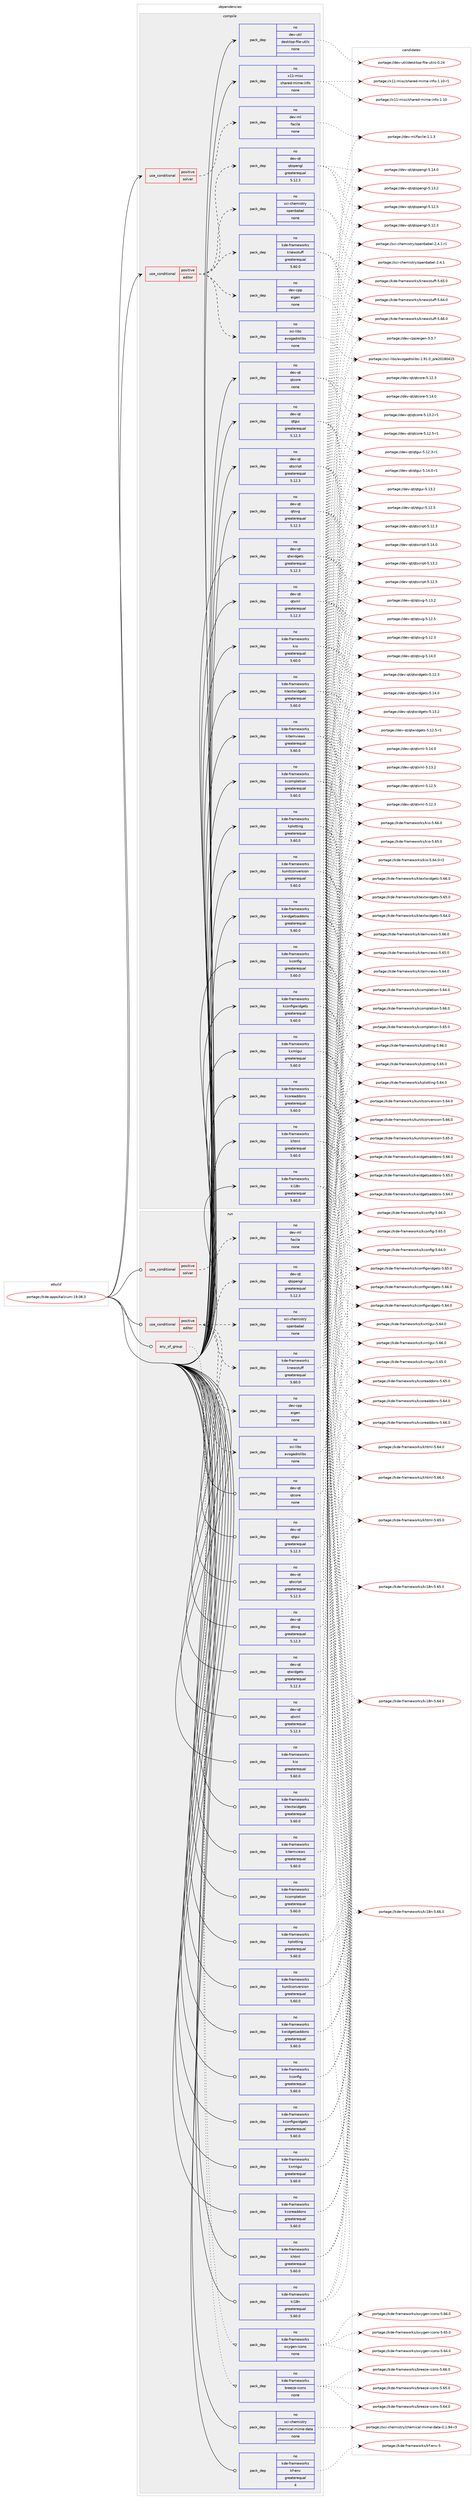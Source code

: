 digraph prolog {

# *************
# Graph options
# *************

newrank=true;
concentrate=true;
compound=true;
graph [rankdir=LR,fontname=Helvetica,fontsize=10,ranksep=1.5];#, ranksep=2.5, nodesep=0.2];
edge  [arrowhead=vee];
node  [fontname=Helvetica,fontsize=10];

# **********
# The ebuild
# **********

subgraph cluster_leftcol {
color=gray;
rank=same;
label=<<i>ebuild</i>>;
id [label="portage://kde-apps/kalzium-19.08.3", color=red, width=4, href="../kde-apps/kalzium-19.08.3.svg"];
}

# ****************
# The dependencies
# ****************

subgraph cluster_midcol {
color=gray;
label=<<i>dependencies</i>>;
subgraph cluster_compile {
fillcolor="#eeeeee";
style=filled;
label=<<i>compile</i>>;
subgraph cond56825 {
dependency266633 [label=<<TABLE BORDER="0" CELLBORDER="1" CELLSPACING="0" CELLPADDING="4"><TR><TD ROWSPAN="3" CELLPADDING="10">use_conditional</TD></TR><TR><TD>positive</TD></TR><TR><TD>editor</TD></TR></TABLE>>, shape=none, color=red];
subgraph pack205630 {
dependency266634 [label=<<TABLE BORDER="0" CELLBORDER="1" CELLSPACING="0" CELLPADDING="4" WIDTH="220"><TR><TD ROWSPAN="6" CELLPADDING="30">pack_dep</TD></TR><TR><TD WIDTH="110">no</TD></TR><TR><TD>kde-frameworks</TD></TR><TR><TD>knewstuff</TD></TR><TR><TD>greaterequal</TD></TR><TR><TD>5.60.0</TD></TR></TABLE>>, shape=none, color=blue];
}
dependency266633:e -> dependency266634:w [weight=20,style="dashed",arrowhead="vee"];
subgraph pack205631 {
dependency266635 [label=<<TABLE BORDER="0" CELLBORDER="1" CELLSPACING="0" CELLPADDING="4" WIDTH="220"><TR><TD ROWSPAN="6" CELLPADDING="30">pack_dep</TD></TR><TR><TD WIDTH="110">no</TD></TR><TR><TD>dev-qt</TD></TR><TR><TD>qtopengl</TD></TR><TR><TD>greaterequal</TD></TR><TR><TD>5.12.3</TD></TR></TABLE>>, shape=none, color=blue];
}
dependency266633:e -> dependency266635:w [weight=20,style="dashed",arrowhead="vee"];
subgraph pack205632 {
dependency266636 [label=<<TABLE BORDER="0" CELLBORDER="1" CELLSPACING="0" CELLPADDING="4" WIDTH="220"><TR><TD ROWSPAN="6" CELLPADDING="30">pack_dep</TD></TR><TR><TD WIDTH="110">no</TD></TR><TR><TD>dev-cpp</TD></TR><TR><TD>eigen</TD></TR><TR><TD>none</TD></TR><TR><TD></TD></TR></TABLE>>, shape=none, color=blue];
}
dependency266633:e -> dependency266636:w [weight=20,style="dashed",arrowhead="vee"];
subgraph pack205633 {
dependency266637 [label=<<TABLE BORDER="0" CELLBORDER="1" CELLSPACING="0" CELLPADDING="4" WIDTH="220"><TR><TD ROWSPAN="6" CELLPADDING="30">pack_dep</TD></TR><TR><TD WIDTH="110">no</TD></TR><TR><TD>sci-chemistry</TD></TR><TR><TD>openbabel</TD></TR><TR><TD>none</TD></TR><TR><TD></TD></TR></TABLE>>, shape=none, color=blue];
}
dependency266633:e -> dependency266637:w [weight=20,style="dashed",arrowhead="vee"];
subgraph pack205634 {
dependency266638 [label=<<TABLE BORDER="0" CELLBORDER="1" CELLSPACING="0" CELLPADDING="4" WIDTH="220"><TR><TD ROWSPAN="6" CELLPADDING="30">pack_dep</TD></TR><TR><TD WIDTH="110">no</TD></TR><TR><TD>sci-libs</TD></TR><TR><TD>avogadrolibs</TD></TR><TR><TD>none</TD></TR><TR><TD></TD></TR></TABLE>>, shape=none, color=blue];
}
dependency266633:e -> dependency266638:w [weight=20,style="dashed",arrowhead="vee"];
}
id:e -> dependency266633:w [weight=20,style="solid",arrowhead="vee"];
subgraph cond56826 {
dependency266639 [label=<<TABLE BORDER="0" CELLBORDER="1" CELLSPACING="0" CELLPADDING="4"><TR><TD ROWSPAN="3" CELLPADDING="10">use_conditional</TD></TR><TR><TD>positive</TD></TR><TR><TD>solver</TD></TR></TABLE>>, shape=none, color=red];
subgraph pack205635 {
dependency266640 [label=<<TABLE BORDER="0" CELLBORDER="1" CELLSPACING="0" CELLPADDING="4" WIDTH="220"><TR><TD ROWSPAN="6" CELLPADDING="30">pack_dep</TD></TR><TR><TD WIDTH="110">no</TD></TR><TR><TD>dev-ml</TD></TR><TR><TD>facile</TD></TR><TR><TD>none</TD></TR><TR><TD></TD></TR></TABLE>>, shape=none, color=blue];
}
dependency266639:e -> dependency266640:w [weight=20,style="dashed",arrowhead="vee"];
}
id:e -> dependency266639:w [weight=20,style="solid",arrowhead="vee"];
subgraph pack205636 {
dependency266641 [label=<<TABLE BORDER="0" CELLBORDER="1" CELLSPACING="0" CELLPADDING="4" WIDTH="220"><TR><TD ROWSPAN="6" CELLPADDING="30">pack_dep</TD></TR><TR><TD WIDTH="110">no</TD></TR><TR><TD>dev-qt</TD></TR><TR><TD>qtcore</TD></TR><TR><TD>none</TD></TR><TR><TD></TD></TR></TABLE>>, shape=none, color=blue];
}
id:e -> dependency266641:w [weight=20,style="solid",arrowhead="vee"];
subgraph pack205637 {
dependency266642 [label=<<TABLE BORDER="0" CELLBORDER="1" CELLSPACING="0" CELLPADDING="4" WIDTH="220"><TR><TD ROWSPAN="6" CELLPADDING="30">pack_dep</TD></TR><TR><TD WIDTH="110">no</TD></TR><TR><TD>dev-qt</TD></TR><TR><TD>qtgui</TD></TR><TR><TD>greaterequal</TD></TR><TR><TD>5.12.3</TD></TR></TABLE>>, shape=none, color=blue];
}
id:e -> dependency266642:w [weight=20,style="solid",arrowhead="vee"];
subgraph pack205638 {
dependency266643 [label=<<TABLE BORDER="0" CELLBORDER="1" CELLSPACING="0" CELLPADDING="4" WIDTH="220"><TR><TD ROWSPAN="6" CELLPADDING="30">pack_dep</TD></TR><TR><TD WIDTH="110">no</TD></TR><TR><TD>dev-qt</TD></TR><TR><TD>qtscript</TD></TR><TR><TD>greaterequal</TD></TR><TR><TD>5.12.3</TD></TR></TABLE>>, shape=none, color=blue];
}
id:e -> dependency266643:w [weight=20,style="solid",arrowhead="vee"];
subgraph pack205639 {
dependency266644 [label=<<TABLE BORDER="0" CELLBORDER="1" CELLSPACING="0" CELLPADDING="4" WIDTH="220"><TR><TD ROWSPAN="6" CELLPADDING="30">pack_dep</TD></TR><TR><TD WIDTH="110">no</TD></TR><TR><TD>dev-qt</TD></TR><TR><TD>qtsvg</TD></TR><TR><TD>greaterequal</TD></TR><TR><TD>5.12.3</TD></TR></TABLE>>, shape=none, color=blue];
}
id:e -> dependency266644:w [weight=20,style="solid",arrowhead="vee"];
subgraph pack205640 {
dependency266645 [label=<<TABLE BORDER="0" CELLBORDER="1" CELLSPACING="0" CELLPADDING="4" WIDTH="220"><TR><TD ROWSPAN="6" CELLPADDING="30">pack_dep</TD></TR><TR><TD WIDTH="110">no</TD></TR><TR><TD>dev-qt</TD></TR><TR><TD>qtwidgets</TD></TR><TR><TD>greaterequal</TD></TR><TR><TD>5.12.3</TD></TR></TABLE>>, shape=none, color=blue];
}
id:e -> dependency266645:w [weight=20,style="solid",arrowhead="vee"];
subgraph pack205641 {
dependency266646 [label=<<TABLE BORDER="0" CELLBORDER="1" CELLSPACING="0" CELLPADDING="4" WIDTH="220"><TR><TD ROWSPAN="6" CELLPADDING="30">pack_dep</TD></TR><TR><TD WIDTH="110">no</TD></TR><TR><TD>dev-qt</TD></TR><TR><TD>qtxml</TD></TR><TR><TD>greaterequal</TD></TR><TR><TD>5.12.3</TD></TR></TABLE>>, shape=none, color=blue];
}
id:e -> dependency266646:w [weight=20,style="solid",arrowhead="vee"];
subgraph pack205642 {
dependency266647 [label=<<TABLE BORDER="0" CELLBORDER="1" CELLSPACING="0" CELLPADDING="4" WIDTH="220"><TR><TD ROWSPAN="6" CELLPADDING="30">pack_dep</TD></TR><TR><TD WIDTH="110">no</TD></TR><TR><TD>dev-util</TD></TR><TR><TD>desktop-file-utils</TD></TR><TR><TD>none</TD></TR><TR><TD></TD></TR></TABLE>>, shape=none, color=blue];
}
id:e -> dependency266647:w [weight=20,style="solid",arrowhead="vee"];
subgraph pack205643 {
dependency266648 [label=<<TABLE BORDER="0" CELLBORDER="1" CELLSPACING="0" CELLPADDING="4" WIDTH="220"><TR><TD ROWSPAN="6" CELLPADDING="30">pack_dep</TD></TR><TR><TD WIDTH="110">no</TD></TR><TR><TD>kde-frameworks</TD></TR><TR><TD>kcompletion</TD></TR><TR><TD>greaterequal</TD></TR><TR><TD>5.60.0</TD></TR></TABLE>>, shape=none, color=blue];
}
id:e -> dependency266648:w [weight=20,style="solid",arrowhead="vee"];
subgraph pack205644 {
dependency266649 [label=<<TABLE BORDER="0" CELLBORDER="1" CELLSPACING="0" CELLPADDING="4" WIDTH="220"><TR><TD ROWSPAN="6" CELLPADDING="30">pack_dep</TD></TR><TR><TD WIDTH="110">no</TD></TR><TR><TD>kde-frameworks</TD></TR><TR><TD>kconfig</TD></TR><TR><TD>greaterequal</TD></TR><TR><TD>5.60.0</TD></TR></TABLE>>, shape=none, color=blue];
}
id:e -> dependency266649:w [weight=20,style="solid",arrowhead="vee"];
subgraph pack205645 {
dependency266650 [label=<<TABLE BORDER="0" CELLBORDER="1" CELLSPACING="0" CELLPADDING="4" WIDTH="220"><TR><TD ROWSPAN="6" CELLPADDING="30">pack_dep</TD></TR><TR><TD WIDTH="110">no</TD></TR><TR><TD>kde-frameworks</TD></TR><TR><TD>kconfigwidgets</TD></TR><TR><TD>greaterequal</TD></TR><TR><TD>5.60.0</TD></TR></TABLE>>, shape=none, color=blue];
}
id:e -> dependency266650:w [weight=20,style="solid",arrowhead="vee"];
subgraph pack205646 {
dependency266651 [label=<<TABLE BORDER="0" CELLBORDER="1" CELLSPACING="0" CELLPADDING="4" WIDTH="220"><TR><TD ROWSPAN="6" CELLPADDING="30">pack_dep</TD></TR><TR><TD WIDTH="110">no</TD></TR><TR><TD>kde-frameworks</TD></TR><TR><TD>kcoreaddons</TD></TR><TR><TD>greaterequal</TD></TR><TR><TD>5.60.0</TD></TR></TABLE>>, shape=none, color=blue];
}
id:e -> dependency266651:w [weight=20,style="solid",arrowhead="vee"];
subgraph pack205647 {
dependency266652 [label=<<TABLE BORDER="0" CELLBORDER="1" CELLSPACING="0" CELLPADDING="4" WIDTH="220"><TR><TD ROWSPAN="6" CELLPADDING="30">pack_dep</TD></TR><TR><TD WIDTH="110">no</TD></TR><TR><TD>kde-frameworks</TD></TR><TR><TD>khtml</TD></TR><TR><TD>greaterequal</TD></TR><TR><TD>5.60.0</TD></TR></TABLE>>, shape=none, color=blue];
}
id:e -> dependency266652:w [weight=20,style="solid",arrowhead="vee"];
subgraph pack205648 {
dependency266653 [label=<<TABLE BORDER="0" CELLBORDER="1" CELLSPACING="0" CELLPADDING="4" WIDTH="220"><TR><TD ROWSPAN="6" CELLPADDING="30">pack_dep</TD></TR><TR><TD WIDTH="110">no</TD></TR><TR><TD>kde-frameworks</TD></TR><TR><TD>ki18n</TD></TR><TR><TD>greaterequal</TD></TR><TR><TD>5.60.0</TD></TR></TABLE>>, shape=none, color=blue];
}
id:e -> dependency266653:w [weight=20,style="solid",arrowhead="vee"];
subgraph pack205649 {
dependency266654 [label=<<TABLE BORDER="0" CELLBORDER="1" CELLSPACING="0" CELLPADDING="4" WIDTH="220"><TR><TD ROWSPAN="6" CELLPADDING="30">pack_dep</TD></TR><TR><TD WIDTH="110">no</TD></TR><TR><TD>kde-frameworks</TD></TR><TR><TD>kio</TD></TR><TR><TD>greaterequal</TD></TR><TR><TD>5.60.0</TD></TR></TABLE>>, shape=none, color=blue];
}
id:e -> dependency266654:w [weight=20,style="solid",arrowhead="vee"];
subgraph pack205650 {
dependency266655 [label=<<TABLE BORDER="0" CELLBORDER="1" CELLSPACING="0" CELLPADDING="4" WIDTH="220"><TR><TD ROWSPAN="6" CELLPADDING="30">pack_dep</TD></TR><TR><TD WIDTH="110">no</TD></TR><TR><TD>kde-frameworks</TD></TR><TR><TD>kitemviews</TD></TR><TR><TD>greaterequal</TD></TR><TR><TD>5.60.0</TD></TR></TABLE>>, shape=none, color=blue];
}
id:e -> dependency266655:w [weight=20,style="solid",arrowhead="vee"];
subgraph pack205651 {
dependency266656 [label=<<TABLE BORDER="0" CELLBORDER="1" CELLSPACING="0" CELLPADDING="4" WIDTH="220"><TR><TD ROWSPAN="6" CELLPADDING="30">pack_dep</TD></TR><TR><TD WIDTH="110">no</TD></TR><TR><TD>kde-frameworks</TD></TR><TR><TD>kplotting</TD></TR><TR><TD>greaterequal</TD></TR><TR><TD>5.60.0</TD></TR></TABLE>>, shape=none, color=blue];
}
id:e -> dependency266656:w [weight=20,style="solid",arrowhead="vee"];
subgraph pack205652 {
dependency266657 [label=<<TABLE BORDER="0" CELLBORDER="1" CELLSPACING="0" CELLPADDING="4" WIDTH="220"><TR><TD ROWSPAN="6" CELLPADDING="30">pack_dep</TD></TR><TR><TD WIDTH="110">no</TD></TR><TR><TD>kde-frameworks</TD></TR><TR><TD>ktextwidgets</TD></TR><TR><TD>greaterequal</TD></TR><TR><TD>5.60.0</TD></TR></TABLE>>, shape=none, color=blue];
}
id:e -> dependency266657:w [weight=20,style="solid",arrowhead="vee"];
subgraph pack205653 {
dependency266658 [label=<<TABLE BORDER="0" CELLBORDER="1" CELLSPACING="0" CELLPADDING="4" WIDTH="220"><TR><TD ROWSPAN="6" CELLPADDING="30">pack_dep</TD></TR><TR><TD WIDTH="110">no</TD></TR><TR><TD>kde-frameworks</TD></TR><TR><TD>kunitconversion</TD></TR><TR><TD>greaterequal</TD></TR><TR><TD>5.60.0</TD></TR></TABLE>>, shape=none, color=blue];
}
id:e -> dependency266658:w [weight=20,style="solid",arrowhead="vee"];
subgraph pack205654 {
dependency266659 [label=<<TABLE BORDER="0" CELLBORDER="1" CELLSPACING="0" CELLPADDING="4" WIDTH="220"><TR><TD ROWSPAN="6" CELLPADDING="30">pack_dep</TD></TR><TR><TD WIDTH="110">no</TD></TR><TR><TD>kde-frameworks</TD></TR><TR><TD>kwidgetsaddons</TD></TR><TR><TD>greaterequal</TD></TR><TR><TD>5.60.0</TD></TR></TABLE>>, shape=none, color=blue];
}
id:e -> dependency266659:w [weight=20,style="solid",arrowhead="vee"];
subgraph pack205655 {
dependency266660 [label=<<TABLE BORDER="0" CELLBORDER="1" CELLSPACING="0" CELLPADDING="4" WIDTH="220"><TR><TD ROWSPAN="6" CELLPADDING="30">pack_dep</TD></TR><TR><TD WIDTH="110">no</TD></TR><TR><TD>kde-frameworks</TD></TR><TR><TD>kxmlgui</TD></TR><TR><TD>greaterequal</TD></TR><TR><TD>5.60.0</TD></TR></TABLE>>, shape=none, color=blue];
}
id:e -> dependency266660:w [weight=20,style="solid",arrowhead="vee"];
subgraph pack205656 {
dependency266661 [label=<<TABLE BORDER="0" CELLBORDER="1" CELLSPACING="0" CELLPADDING="4" WIDTH="220"><TR><TD ROWSPAN="6" CELLPADDING="30">pack_dep</TD></TR><TR><TD WIDTH="110">no</TD></TR><TR><TD>x11-misc</TD></TR><TR><TD>shared-mime-info</TD></TR><TR><TD>none</TD></TR><TR><TD></TD></TR></TABLE>>, shape=none, color=blue];
}
id:e -> dependency266661:w [weight=20,style="solid",arrowhead="vee"];
}
subgraph cluster_compileandrun {
fillcolor="#eeeeee";
style=filled;
label=<<i>compile and run</i>>;
}
subgraph cluster_run {
fillcolor="#eeeeee";
style=filled;
label=<<i>run</i>>;
subgraph any3993 {
dependency266662 [label=<<TABLE BORDER="0" CELLBORDER="1" CELLSPACING="0" CELLPADDING="4"><TR><TD CELLPADDING="10">any_of_group</TD></TR></TABLE>>, shape=none, color=red];subgraph pack205657 {
dependency266663 [label=<<TABLE BORDER="0" CELLBORDER="1" CELLSPACING="0" CELLPADDING="4" WIDTH="220"><TR><TD ROWSPAN="6" CELLPADDING="30">pack_dep</TD></TR><TR><TD WIDTH="110">no</TD></TR><TR><TD>kde-frameworks</TD></TR><TR><TD>breeze-icons</TD></TR><TR><TD>none</TD></TR><TR><TD></TD></TR></TABLE>>, shape=none, color=blue];
}
dependency266662:e -> dependency266663:w [weight=20,style="dotted",arrowhead="oinv"];
subgraph pack205658 {
dependency266664 [label=<<TABLE BORDER="0" CELLBORDER="1" CELLSPACING="0" CELLPADDING="4" WIDTH="220"><TR><TD ROWSPAN="6" CELLPADDING="30">pack_dep</TD></TR><TR><TD WIDTH="110">no</TD></TR><TR><TD>kde-frameworks</TD></TR><TR><TD>oxygen-icons</TD></TR><TR><TD>none</TD></TR><TR><TD></TD></TR></TABLE>>, shape=none, color=blue];
}
dependency266662:e -> dependency266664:w [weight=20,style="dotted",arrowhead="oinv"];
}
id:e -> dependency266662:w [weight=20,style="solid",arrowhead="odot"];
subgraph cond56827 {
dependency266665 [label=<<TABLE BORDER="0" CELLBORDER="1" CELLSPACING="0" CELLPADDING="4"><TR><TD ROWSPAN="3" CELLPADDING="10">use_conditional</TD></TR><TR><TD>positive</TD></TR><TR><TD>editor</TD></TR></TABLE>>, shape=none, color=red];
subgraph pack205659 {
dependency266666 [label=<<TABLE BORDER="0" CELLBORDER="1" CELLSPACING="0" CELLPADDING="4" WIDTH="220"><TR><TD ROWSPAN="6" CELLPADDING="30">pack_dep</TD></TR><TR><TD WIDTH="110">no</TD></TR><TR><TD>kde-frameworks</TD></TR><TR><TD>knewstuff</TD></TR><TR><TD>greaterequal</TD></TR><TR><TD>5.60.0</TD></TR></TABLE>>, shape=none, color=blue];
}
dependency266665:e -> dependency266666:w [weight=20,style="dashed",arrowhead="vee"];
subgraph pack205660 {
dependency266667 [label=<<TABLE BORDER="0" CELLBORDER="1" CELLSPACING="0" CELLPADDING="4" WIDTH="220"><TR><TD ROWSPAN="6" CELLPADDING="30">pack_dep</TD></TR><TR><TD WIDTH="110">no</TD></TR><TR><TD>dev-qt</TD></TR><TR><TD>qtopengl</TD></TR><TR><TD>greaterequal</TD></TR><TR><TD>5.12.3</TD></TR></TABLE>>, shape=none, color=blue];
}
dependency266665:e -> dependency266667:w [weight=20,style="dashed",arrowhead="vee"];
subgraph pack205661 {
dependency266668 [label=<<TABLE BORDER="0" CELLBORDER="1" CELLSPACING="0" CELLPADDING="4" WIDTH="220"><TR><TD ROWSPAN="6" CELLPADDING="30">pack_dep</TD></TR><TR><TD WIDTH="110">no</TD></TR><TR><TD>dev-cpp</TD></TR><TR><TD>eigen</TD></TR><TR><TD>none</TD></TR><TR><TD></TD></TR></TABLE>>, shape=none, color=blue];
}
dependency266665:e -> dependency266668:w [weight=20,style="dashed",arrowhead="vee"];
subgraph pack205662 {
dependency266669 [label=<<TABLE BORDER="0" CELLBORDER="1" CELLSPACING="0" CELLPADDING="4" WIDTH="220"><TR><TD ROWSPAN="6" CELLPADDING="30">pack_dep</TD></TR><TR><TD WIDTH="110">no</TD></TR><TR><TD>sci-chemistry</TD></TR><TR><TD>openbabel</TD></TR><TR><TD>none</TD></TR><TR><TD></TD></TR></TABLE>>, shape=none, color=blue];
}
dependency266665:e -> dependency266669:w [weight=20,style="dashed",arrowhead="vee"];
subgraph pack205663 {
dependency266670 [label=<<TABLE BORDER="0" CELLBORDER="1" CELLSPACING="0" CELLPADDING="4" WIDTH="220"><TR><TD ROWSPAN="6" CELLPADDING="30">pack_dep</TD></TR><TR><TD WIDTH="110">no</TD></TR><TR><TD>sci-libs</TD></TR><TR><TD>avogadrolibs</TD></TR><TR><TD>none</TD></TR><TR><TD></TD></TR></TABLE>>, shape=none, color=blue];
}
dependency266665:e -> dependency266670:w [weight=20,style="dashed",arrowhead="vee"];
}
id:e -> dependency266665:w [weight=20,style="solid",arrowhead="odot"];
subgraph cond56828 {
dependency266671 [label=<<TABLE BORDER="0" CELLBORDER="1" CELLSPACING="0" CELLPADDING="4"><TR><TD ROWSPAN="3" CELLPADDING="10">use_conditional</TD></TR><TR><TD>positive</TD></TR><TR><TD>solver</TD></TR></TABLE>>, shape=none, color=red];
subgraph pack205664 {
dependency266672 [label=<<TABLE BORDER="0" CELLBORDER="1" CELLSPACING="0" CELLPADDING="4" WIDTH="220"><TR><TD ROWSPAN="6" CELLPADDING="30">pack_dep</TD></TR><TR><TD WIDTH="110">no</TD></TR><TR><TD>dev-ml</TD></TR><TR><TD>facile</TD></TR><TR><TD>none</TD></TR><TR><TD></TD></TR></TABLE>>, shape=none, color=blue];
}
dependency266671:e -> dependency266672:w [weight=20,style="dashed",arrowhead="vee"];
}
id:e -> dependency266671:w [weight=20,style="solid",arrowhead="odot"];
subgraph pack205665 {
dependency266673 [label=<<TABLE BORDER="0" CELLBORDER="1" CELLSPACING="0" CELLPADDING="4" WIDTH="220"><TR><TD ROWSPAN="6" CELLPADDING="30">pack_dep</TD></TR><TR><TD WIDTH="110">no</TD></TR><TR><TD>dev-qt</TD></TR><TR><TD>qtcore</TD></TR><TR><TD>none</TD></TR><TR><TD></TD></TR></TABLE>>, shape=none, color=blue];
}
id:e -> dependency266673:w [weight=20,style="solid",arrowhead="odot"];
subgraph pack205666 {
dependency266674 [label=<<TABLE BORDER="0" CELLBORDER="1" CELLSPACING="0" CELLPADDING="4" WIDTH="220"><TR><TD ROWSPAN="6" CELLPADDING="30">pack_dep</TD></TR><TR><TD WIDTH="110">no</TD></TR><TR><TD>dev-qt</TD></TR><TR><TD>qtgui</TD></TR><TR><TD>greaterequal</TD></TR><TR><TD>5.12.3</TD></TR></TABLE>>, shape=none, color=blue];
}
id:e -> dependency266674:w [weight=20,style="solid",arrowhead="odot"];
subgraph pack205667 {
dependency266675 [label=<<TABLE BORDER="0" CELLBORDER="1" CELLSPACING="0" CELLPADDING="4" WIDTH="220"><TR><TD ROWSPAN="6" CELLPADDING="30">pack_dep</TD></TR><TR><TD WIDTH="110">no</TD></TR><TR><TD>dev-qt</TD></TR><TR><TD>qtscript</TD></TR><TR><TD>greaterequal</TD></TR><TR><TD>5.12.3</TD></TR></TABLE>>, shape=none, color=blue];
}
id:e -> dependency266675:w [weight=20,style="solid",arrowhead="odot"];
subgraph pack205668 {
dependency266676 [label=<<TABLE BORDER="0" CELLBORDER="1" CELLSPACING="0" CELLPADDING="4" WIDTH="220"><TR><TD ROWSPAN="6" CELLPADDING="30">pack_dep</TD></TR><TR><TD WIDTH="110">no</TD></TR><TR><TD>dev-qt</TD></TR><TR><TD>qtsvg</TD></TR><TR><TD>greaterequal</TD></TR><TR><TD>5.12.3</TD></TR></TABLE>>, shape=none, color=blue];
}
id:e -> dependency266676:w [weight=20,style="solid",arrowhead="odot"];
subgraph pack205669 {
dependency266677 [label=<<TABLE BORDER="0" CELLBORDER="1" CELLSPACING="0" CELLPADDING="4" WIDTH="220"><TR><TD ROWSPAN="6" CELLPADDING="30">pack_dep</TD></TR><TR><TD WIDTH="110">no</TD></TR><TR><TD>dev-qt</TD></TR><TR><TD>qtwidgets</TD></TR><TR><TD>greaterequal</TD></TR><TR><TD>5.12.3</TD></TR></TABLE>>, shape=none, color=blue];
}
id:e -> dependency266677:w [weight=20,style="solid",arrowhead="odot"];
subgraph pack205670 {
dependency266678 [label=<<TABLE BORDER="0" CELLBORDER="1" CELLSPACING="0" CELLPADDING="4" WIDTH="220"><TR><TD ROWSPAN="6" CELLPADDING="30">pack_dep</TD></TR><TR><TD WIDTH="110">no</TD></TR><TR><TD>dev-qt</TD></TR><TR><TD>qtxml</TD></TR><TR><TD>greaterequal</TD></TR><TR><TD>5.12.3</TD></TR></TABLE>>, shape=none, color=blue];
}
id:e -> dependency266678:w [weight=20,style="solid",arrowhead="odot"];
subgraph pack205671 {
dependency266679 [label=<<TABLE BORDER="0" CELLBORDER="1" CELLSPACING="0" CELLPADDING="4" WIDTH="220"><TR><TD ROWSPAN="6" CELLPADDING="30">pack_dep</TD></TR><TR><TD WIDTH="110">no</TD></TR><TR><TD>kde-frameworks</TD></TR><TR><TD>kcompletion</TD></TR><TR><TD>greaterequal</TD></TR><TR><TD>5.60.0</TD></TR></TABLE>>, shape=none, color=blue];
}
id:e -> dependency266679:w [weight=20,style="solid",arrowhead="odot"];
subgraph pack205672 {
dependency266680 [label=<<TABLE BORDER="0" CELLBORDER="1" CELLSPACING="0" CELLPADDING="4" WIDTH="220"><TR><TD ROWSPAN="6" CELLPADDING="30">pack_dep</TD></TR><TR><TD WIDTH="110">no</TD></TR><TR><TD>kde-frameworks</TD></TR><TR><TD>kconfig</TD></TR><TR><TD>greaterequal</TD></TR><TR><TD>5.60.0</TD></TR></TABLE>>, shape=none, color=blue];
}
id:e -> dependency266680:w [weight=20,style="solid",arrowhead="odot"];
subgraph pack205673 {
dependency266681 [label=<<TABLE BORDER="0" CELLBORDER="1" CELLSPACING="0" CELLPADDING="4" WIDTH="220"><TR><TD ROWSPAN="6" CELLPADDING="30">pack_dep</TD></TR><TR><TD WIDTH="110">no</TD></TR><TR><TD>kde-frameworks</TD></TR><TR><TD>kconfigwidgets</TD></TR><TR><TD>greaterequal</TD></TR><TR><TD>5.60.0</TD></TR></TABLE>>, shape=none, color=blue];
}
id:e -> dependency266681:w [weight=20,style="solid",arrowhead="odot"];
subgraph pack205674 {
dependency266682 [label=<<TABLE BORDER="0" CELLBORDER="1" CELLSPACING="0" CELLPADDING="4" WIDTH="220"><TR><TD ROWSPAN="6" CELLPADDING="30">pack_dep</TD></TR><TR><TD WIDTH="110">no</TD></TR><TR><TD>kde-frameworks</TD></TR><TR><TD>kcoreaddons</TD></TR><TR><TD>greaterequal</TD></TR><TR><TD>5.60.0</TD></TR></TABLE>>, shape=none, color=blue];
}
id:e -> dependency266682:w [weight=20,style="solid",arrowhead="odot"];
subgraph pack205675 {
dependency266683 [label=<<TABLE BORDER="0" CELLBORDER="1" CELLSPACING="0" CELLPADDING="4" WIDTH="220"><TR><TD ROWSPAN="6" CELLPADDING="30">pack_dep</TD></TR><TR><TD WIDTH="110">no</TD></TR><TR><TD>kde-frameworks</TD></TR><TR><TD>kf-env</TD></TR><TR><TD>greaterequal</TD></TR><TR><TD>4</TD></TR></TABLE>>, shape=none, color=blue];
}
id:e -> dependency266683:w [weight=20,style="solid",arrowhead="odot"];
subgraph pack205676 {
dependency266684 [label=<<TABLE BORDER="0" CELLBORDER="1" CELLSPACING="0" CELLPADDING="4" WIDTH="220"><TR><TD ROWSPAN="6" CELLPADDING="30">pack_dep</TD></TR><TR><TD WIDTH="110">no</TD></TR><TR><TD>kde-frameworks</TD></TR><TR><TD>khtml</TD></TR><TR><TD>greaterequal</TD></TR><TR><TD>5.60.0</TD></TR></TABLE>>, shape=none, color=blue];
}
id:e -> dependency266684:w [weight=20,style="solid",arrowhead="odot"];
subgraph pack205677 {
dependency266685 [label=<<TABLE BORDER="0" CELLBORDER="1" CELLSPACING="0" CELLPADDING="4" WIDTH="220"><TR><TD ROWSPAN="6" CELLPADDING="30">pack_dep</TD></TR><TR><TD WIDTH="110">no</TD></TR><TR><TD>kde-frameworks</TD></TR><TR><TD>ki18n</TD></TR><TR><TD>greaterequal</TD></TR><TR><TD>5.60.0</TD></TR></TABLE>>, shape=none, color=blue];
}
id:e -> dependency266685:w [weight=20,style="solid",arrowhead="odot"];
subgraph pack205678 {
dependency266686 [label=<<TABLE BORDER="0" CELLBORDER="1" CELLSPACING="0" CELLPADDING="4" WIDTH="220"><TR><TD ROWSPAN="6" CELLPADDING="30">pack_dep</TD></TR><TR><TD WIDTH="110">no</TD></TR><TR><TD>kde-frameworks</TD></TR><TR><TD>kio</TD></TR><TR><TD>greaterequal</TD></TR><TR><TD>5.60.0</TD></TR></TABLE>>, shape=none, color=blue];
}
id:e -> dependency266686:w [weight=20,style="solid",arrowhead="odot"];
subgraph pack205679 {
dependency266687 [label=<<TABLE BORDER="0" CELLBORDER="1" CELLSPACING="0" CELLPADDING="4" WIDTH="220"><TR><TD ROWSPAN="6" CELLPADDING="30">pack_dep</TD></TR><TR><TD WIDTH="110">no</TD></TR><TR><TD>kde-frameworks</TD></TR><TR><TD>kitemviews</TD></TR><TR><TD>greaterequal</TD></TR><TR><TD>5.60.0</TD></TR></TABLE>>, shape=none, color=blue];
}
id:e -> dependency266687:w [weight=20,style="solid",arrowhead="odot"];
subgraph pack205680 {
dependency266688 [label=<<TABLE BORDER="0" CELLBORDER="1" CELLSPACING="0" CELLPADDING="4" WIDTH="220"><TR><TD ROWSPAN="6" CELLPADDING="30">pack_dep</TD></TR><TR><TD WIDTH="110">no</TD></TR><TR><TD>kde-frameworks</TD></TR><TR><TD>kplotting</TD></TR><TR><TD>greaterequal</TD></TR><TR><TD>5.60.0</TD></TR></TABLE>>, shape=none, color=blue];
}
id:e -> dependency266688:w [weight=20,style="solid",arrowhead="odot"];
subgraph pack205681 {
dependency266689 [label=<<TABLE BORDER="0" CELLBORDER="1" CELLSPACING="0" CELLPADDING="4" WIDTH="220"><TR><TD ROWSPAN="6" CELLPADDING="30">pack_dep</TD></TR><TR><TD WIDTH="110">no</TD></TR><TR><TD>kde-frameworks</TD></TR><TR><TD>ktextwidgets</TD></TR><TR><TD>greaterequal</TD></TR><TR><TD>5.60.0</TD></TR></TABLE>>, shape=none, color=blue];
}
id:e -> dependency266689:w [weight=20,style="solid",arrowhead="odot"];
subgraph pack205682 {
dependency266690 [label=<<TABLE BORDER="0" CELLBORDER="1" CELLSPACING="0" CELLPADDING="4" WIDTH="220"><TR><TD ROWSPAN="6" CELLPADDING="30">pack_dep</TD></TR><TR><TD WIDTH="110">no</TD></TR><TR><TD>kde-frameworks</TD></TR><TR><TD>kunitconversion</TD></TR><TR><TD>greaterequal</TD></TR><TR><TD>5.60.0</TD></TR></TABLE>>, shape=none, color=blue];
}
id:e -> dependency266690:w [weight=20,style="solid",arrowhead="odot"];
subgraph pack205683 {
dependency266691 [label=<<TABLE BORDER="0" CELLBORDER="1" CELLSPACING="0" CELLPADDING="4" WIDTH="220"><TR><TD ROWSPAN="6" CELLPADDING="30">pack_dep</TD></TR><TR><TD WIDTH="110">no</TD></TR><TR><TD>kde-frameworks</TD></TR><TR><TD>kwidgetsaddons</TD></TR><TR><TD>greaterequal</TD></TR><TR><TD>5.60.0</TD></TR></TABLE>>, shape=none, color=blue];
}
id:e -> dependency266691:w [weight=20,style="solid",arrowhead="odot"];
subgraph pack205684 {
dependency266692 [label=<<TABLE BORDER="0" CELLBORDER="1" CELLSPACING="0" CELLPADDING="4" WIDTH="220"><TR><TD ROWSPAN="6" CELLPADDING="30">pack_dep</TD></TR><TR><TD WIDTH="110">no</TD></TR><TR><TD>kde-frameworks</TD></TR><TR><TD>kxmlgui</TD></TR><TR><TD>greaterequal</TD></TR><TR><TD>5.60.0</TD></TR></TABLE>>, shape=none, color=blue];
}
id:e -> dependency266692:w [weight=20,style="solid",arrowhead="odot"];
subgraph pack205685 {
dependency266693 [label=<<TABLE BORDER="0" CELLBORDER="1" CELLSPACING="0" CELLPADDING="4" WIDTH="220"><TR><TD ROWSPAN="6" CELLPADDING="30">pack_dep</TD></TR><TR><TD WIDTH="110">no</TD></TR><TR><TD>sci-chemistry</TD></TR><TR><TD>chemical-mime-data</TD></TR><TR><TD>none</TD></TR><TR><TD></TD></TR></TABLE>>, shape=none, color=blue];
}
id:e -> dependency266693:w [weight=20,style="solid",arrowhead="odot"];
}
}

# **************
# The candidates
# **************

subgraph cluster_choices {
rank=same;
color=gray;
label=<<i>candidates</i>>;

subgraph choice205630 {
color=black;
nodesep=1;
choice10710010145102114971091011191111141071154710711010111911511611710210245534654544648 [label="portage://kde-frameworks/knewstuff-5.66.0", color=red, width=4,href="../kde-frameworks/knewstuff-5.66.0.svg"];
choice10710010145102114971091011191111141071154710711010111911511611710210245534654534648 [label="portage://kde-frameworks/knewstuff-5.65.0", color=red, width=4,href="../kde-frameworks/knewstuff-5.65.0.svg"];
choice10710010145102114971091011191111141071154710711010111911511611710210245534654524648 [label="portage://kde-frameworks/knewstuff-5.64.0", color=red, width=4,href="../kde-frameworks/knewstuff-5.64.0.svg"];
dependency266634:e -> choice10710010145102114971091011191111141071154710711010111911511611710210245534654544648:w [style=dotted,weight="100"];
dependency266634:e -> choice10710010145102114971091011191111141071154710711010111911511611710210245534654534648:w [style=dotted,weight="100"];
dependency266634:e -> choice10710010145102114971091011191111141071154710711010111911511611710210245534654524648:w [style=dotted,weight="100"];
}
subgraph choice205631 {
color=black;
nodesep=1;
choice100101118451131164711311611111210111010310845534649524648 [label="portage://dev-qt/qtopengl-5.14.0", color=red, width=4,href="../dev-qt/qtopengl-5.14.0.svg"];
choice100101118451131164711311611111210111010310845534649514650 [label="portage://dev-qt/qtopengl-5.13.2", color=red, width=4,href="../dev-qt/qtopengl-5.13.2.svg"];
choice100101118451131164711311611111210111010310845534649504653 [label="portage://dev-qt/qtopengl-5.12.5", color=red, width=4,href="../dev-qt/qtopengl-5.12.5.svg"];
choice100101118451131164711311611111210111010310845534649504651 [label="portage://dev-qt/qtopengl-5.12.3", color=red, width=4,href="../dev-qt/qtopengl-5.12.3.svg"];
dependency266635:e -> choice100101118451131164711311611111210111010310845534649524648:w [style=dotted,weight="100"];
dependency266635:e -> choice100101118451131164711311611111210111010310845534649514650:w [style=dotted,weight="100"];
dependency266635:e -> choice100101118451131164711311611111210111010310845534649504653:w [style=dotted,weight="100"];
dependency266635:e -> choice100101118451131164711311611111210111010310845534649504651:w [style=dotted,weight="100"];
}
subgraph choice205632 {
color=black;
nodesep=1;
choice100101118459911211247101105103101110455146514655 [label="portage://dev-cpp/eigen-3.3.7", color=red, width=4,href="../dev-cpp/eigen-3.3.7.svg"];
dependency266636:e -> choice100101118459911211247101105103101110455146514655:w [style=dotted,weight="100"];
}
subgraph choice205633 {
color=black;
nodesep=1;
choice115991054599104101109105115116114121471111121011109897981011084550465246494511449 [label="portage://sci-chemistry/openbabel-2.4.1-r1", color=red, width=4,href="../sci-chemistry/openbabel-2.4.1-r1.svg"];
choice11599105459910410110910511511611412147111112101110989798101108455046524649 [label="portage://sci-chemistry/openbabel-2.4.1", color=red, width=4,href="../sci-chemistry/openbabel-2.4.1.svg"];
dependency266637:e -> choice115991054599104101109105115116114121471111121011109897981011084550465246494511449:w [style=dotted,weight="100"];
dependency266637:e -> choice11599105459910410110910511511611412147111112101110989798101108455046524649:w [style=dotted,weight="100"];
}
subgraph choice205634 {
color=black;
nodesep=1;
choice1159910545108105981154797118111103971001141111081059811545494657494648951121141015048495648524953 [label="portage://sci-libs/avogadrolibs-1.91.0_pre20180415", color=red, width=4,href="../sci-libs/avogadrolibs-1.91.0_pre20180415.svg"];
dependency266638:e -> choice1159910545108105981154797118111103971001141111081059811545494657494648951121141015048495648524953:w [style=dotted,weight="100"];
}
subgraph choice205635 {
color=black;
nodesep=1;
choice10010111845109108471029799105108101454946494651 [label="portage://dev-ml/facile-1.1.3", color=red, width=4,href="../dev-ml/facile-1.1.3.svg"];
dependency266640:e -> choice10010111845109108471029799105108101454946494651:w [style=dotted,weight="100"];
}
subgraph choice205636 {
color=black;
nodesep=1;
choice10010111845113116471131169911111410145534649524648 [label="portage://dev-qt/qtcore-5.14.0", color=red, width=4,href="../dev-qt/qtcore-5.14.0.svg"];
choice100101118451131164711311699111114101455346495146504511449 [label="portage://dev-qt/qtcore-5.13.2-r1", color=red, width=4,href="../dev-qt/qtcore-5.13.2-r1.svg"];
choice100101118451131164711311699111114101455346495046534511449 [label="portage://dev-qt/qtcore-5.12.5-r1", color=red, width=4,href="../dev-qt/qtcore-5.12.5-r1.svg"];
choice10010111845113116471131169911111410145534649504651 [label="portage://dev-qt/qtcore-5.12.3", color=red, width=4,href="../dev-qt/qtcore-5.12.3.svg"];
dependency266641:e -> choice10010111845113116471131169911111410145534649524648:w [style=dotted,weight="100"];
dependency266641:e -> choice100101118451131164711311699111114101455346495146504511449:w [style=dotted,weight="100"];
dependency266641:e -> choice100101118451131164711311699111114101455346495046534511449:w [style=dotted,weight="100"];
dependency266641:e -> choice10010111845113116471131169911111410145534649504651:w [style=dotted,weight="100"];
}
subgraph choice205637 {
color=black;
nodesep=1;
choice1001011184511311647113116103117105455346495246484511449 [label="portage://dev-qt/qtgui-5.14.0-r1", color=red, width=4,href="../dev-qt/qtgui-5.14.0-r1.svg"];
choice100101118451131164711311610311710545534649514650 [label="portage://dev-qt/qtgui-5.13.2", color=red, width=4,href="../dev-qt/qtgui-5.13.2.svg"];
choice100101118451131164711311610311710545534649504653 [label="portage://dev-qt/qtgui-5.12.5", color=red, width=4,href="../dev-qt/qtgui-5.12.5.svg"];
choice1001011184511311647113116103117105455346495046514511449 [label="portage://dev-qt/qtgui-5.12.3-r1", color=red, width=4,href="../dev-qt/qtgui-5.12.3-r1.svg"];
dependency266642:e -> choice1001011184511311647113116103117105455346495246484511449:w [style=dotted,weight="100"];
dependency266642:e -> choice100101118451131164711311610311710545534649514650:w [style=dotted,weight="100"];
dependency266642:e -> choice100101118451131164711311610311710545534649504653:w [style=dotted,weight="100"];
dependency266642:e -> choice1001011184511311647113116103117105455346495046514511449:w [style=dotted,weight="100"];
}
subgraph choice205638 {
color=black;
nodesep=1;
choice10010111845113116471131161159911410511211645534649524648 [label="portage://dev-qt/qtscript-5.14.0", color=red, width=4,href="../dev-qt/qtscript-5.14.0.svg"];
choice10010111845113116471131161159911410511211645534649514650 [label="portage://dev-qt/qtscript-5.13.2", color=red, width=4,href="../dev-qt/qtscript-5.13.2.svg"];
choice10010111845113116471131161159911410511211645534649504653 [label="portage://dev-qt/qtscript-5.12.5", color=red, width=4,href="../dev-qt/qtscript-5.12.5.svg"];
choice10010111845113116471131161159911410511211645534649504651 [label="portage://dev-qt/qtscript-5.12.3", color=red, width=4,href="../dev-qt/qtscript-5.12.3.svg"];
dependency266643:e -> choice10010111845113116471131161159911410511211645534649524648:w [style=dotted,weight="100"];
dependency266643:e -> choice10010111845113116471131161159911410511211645534649514650:w [style=dotted,weight="100"];
dependency266643:e -> choice10010111845113116471131161159911410511211645534649504653:w [style=dotted,weight="100"];
dependency266643:e -> choice10010111845113116471131161159911410511211645534649504651:w [style=dotted,weight="100"];
}
subgraph choice205639 {
color=black;
nodesep=1;
choice100101118451131164711311611511810345534649524648 [label="portage://dev-qt/qtsvg-5.14.0", color=red, width=4,href="../dev-qt/qtsvg-5.14.0.svg"];
choice100101118451131164711311611511810345534649514650 [label="portage://dev-qt/qtsvg-5.13.2", color=red, width=4,href="../dev-qt/qtsvg-5.13.2.svg"];
choice100101118451131164711311611511810345534649504653 [label="portage://dev-qt/qtsvg-5.12.5", color=red, width=4,href="../dev-qt/qtsvg-5.12.5.svg"];
choice100101118451131164711311611511810345534649504651 [label="portage://dev-qt/qtsvg-5.12.3", color=red, width=4,href="../dev-qt/qtsvg-5.12.3.svg"];
dependency266644:e -> choice100101118451131164711311611511810345534649524648:w [style=dotted,weight="100"];
dependency266644:e -> choice100101118451131164711311611511810345534649514650:w [style=dotted,weight="100"];
dependency266644:e -> choice100101118451131164711311611511810345534649504653:w [style=dotted,weight="100"];
dependency266644:e -> choice100101118451131164711311611511810345534649504651:w [style=dotted,weight="100"];
}
subgraph choice205640 {
color=black;
nodesep=1;
choice100101118451131164711311611910510010310111611545534649524648 [label="portage://dev-qt/qtwidgets-5.14.0", color=red, width=4,href="../dev-qt/qtwidgets-5.14.0.svg"];
choice100101118451131164711311611910510010310111611545534649514650 [label="portage://dev-qt/qtwidgets-5.13.2", color=red, width=4,href="../dev-qt/qtwidgets-5.13.2.svg"];
choice1001011184511311647113116119105100103101116115455346495046534511449 [label="portage://dev-qt/qtwidgets-5.12.5-r1", color=red, width=4,href="../dev-qt/qtwidgets-5.12.5-r1.svg"];
choice100101118451131164711311611910510010310111611545534649504651 [label="portage://dev-qt/qtwidgets-5.12.3", color=red, width=4,href="../dev-qt/qtwidgets-5.12.3.svg"];
dependency266645:e -> choice100101118451131164711311611910510010310111611545534649524648:w [style=dotted,weight="100"];
dependency266645:e -> choice100101118451131164711311611910510010310111611545534649514650:w [style=dotted,weight="100"];
dependency266645:e -> choice1001011184511311647113116119105100103101116115455346495046534511449:w [style=dotted,weight="100"];
dependency266645:e -> choice100101118451131164711311611910510010310111611545534649504651:w [style=dotted,weight="100"];
}
subgraph choice205641 {
color=black;
nodesep=1;
choice100101118451131164711311612010910845534649524648 [label="portage://dev-qt/qtxml-5.14.0", color=red, width=4,href="../dev-qt/qtxml-5.14.0.svg"];
choice100101118451131164711311612010910845534649514650 [label="portage://dev-qt/qtxml-5.13.2", color=red, width=4,href="../dev-qt/qtxml-5.13.2.svg"];
choice100101118451131164711311612010910845534649504653 [label="portage://dev-qt/qtxml-5.12.5", color=red, width=4,href="../dev-qt/qtxml-5.12.5.svg"];
choice100101118451131164711311612010910845534649504651 [label="portage://dev-qt/qtxml-5.12.3", color=red, width=4,href="../dev-qt/qtxml-5.12.3.svg"];
dependency266646:e -> choice100101118451131164711311612010910845534649524648:w [style=dotted,weight="100"];
dependency266646:e -> choice100101118451131164711311612010910845534649514650:w [style=dotted,weight="100"];
dependency266646:e -> choice100101118451131164711311612010910845534649504653:w [style=dotted,weight="100"];
dependency266646:e -> choice100101118451131164711311612010910845534649504651:w [style=dotted,weight="100"];
}
subgraph choice205642 {
color=black;
nodesep=1;
choice100101118451171161051084710010111510711611111245102105108101451171161051081154548465052 [label="portage://dev-util/desktop-file-utils-0.24", color=red, width=4,href="../dev-util/desktop-file-utils-0.24.svg"];
dependency266647:e -> choice100101118451171161051084710010111510711611111245102105108101451171161051081154548465052:w [style=dotted,weight="100"];
}
subgraph choice205643 {
color=black;
nodesep=1;
choice1071001014510211497109101119111114107115471079911110911210810111610511111045534654544648 [label="portage://kde-frameworks/kcompletion-5.66.0", color=red, width=4,href="../kde-frameworks/kcompletion-5.66.0.svg"];
choice1071001014510211497109101119111114107115471079911110911210810111610511111045534654534648 [label="portage://kde-frameworks/kcompletion-5.65.0", color=red, width=4,href="../kde-frameworks/kcompletion-5.65.0.svg"];
choice1071001014510211497109101119111114107115471079911110911210810111610511111045534654524648 [label="portage://kde-frameworks/kcompletion-5.64.0", color=red, width=4,href="../kde-frameworks/kcompletion-5.64.0.svg"];
dependency266648:e -> choice1071001014510211497109101119111114107115471079911110911210810111610511111045534654544648:w [style=dotted,weight="100"];
dependency266648:e -> choice1071001014510211497109101119111114107115471079911110911210810111610511111045534654534648:w [style=dotted,weight="100"];
dependency266648:e -> choice1071001014510211497109101119111114107115471079911110911210810111610511111045534654524648:w [style=dotted,weight="100"];
}
subgraph choice205644 {
color=black;
nodesep=1;
choice1071001014510211497109101119111114107115471079911111010210510345534654544648 [label="portage://kde-frameworks/kconfig-5.66.0", color=red, width=4,href="../kde-frameworks/kconfig-5.66.0.svg"];
choice1071001014510211497109101119111114107115471079911111010210510345534654534648 [label="portage://kde-frameworks/kconfig-5.65.0", color=red, width=4,href="../kde-frameworks/kconfig-5.65.0.svg"];
choice1071001014510211497109101119111114107115471079911111010210510345534654524648 [label="portage://kde-frameworks/kconfig-5.64.0", color=red, width=4,href="../kde-frameworks/kconfig-5.64.0.svg"];
dependency266649:e -> choice1071001014510211497109101119111114107115471079911111010210510345534654544648:w [style=dotted,weight="100"];
dependency266649:e -> choice1071001014510211497109101119111114107115471079911111010210510345534654534648:w [style=dotted,weight="100"];
dependency266649:e -> choice1071001014510211497109101119111114107115471079911111010210510345534654524648:w [style=dotted,weight="100"];
}
subgraph choice205645 {
color=black;
nodesep=1;
choice1071001014510211497109101119111114107115471079911111010210510311910510010310111611545534654544648 [label="portage://kde-frameworks/kconfigwidgets-5.66.0", color=red, width=4,href="../kde-frameworks/kconfigwidgets-5.66.0.svg"];
choice1071001014510211497109101119111114107115471079911111010210510311910510010310111611545534654534648 [label="portage://kde-frameworks/kconfigwidgets-5.65.0", color=red, width=4,href="../kde-frameworks/kconfigwidgets-5.65.0.svg"];
choice1071001014510211497109101119111114107115471079911111010210510311910510010310111611545534654524648 [label="portage://kde-frameworks/kconfigwidgets-5.64.0", color=red, width=4,href="../kde-frameworks/kconfigwidgets-5.64.0.svg"];
dependency266650:e -> choice1071001014510211497109101119111114107115471079911111010210510311910510010310111611545534654544648:w [style=dotted,weight="100"];
dependency266650:e -> choice1071001014510211497109101119111114107115471079911111010210510311910510010310111611545534654534648:w [style=dotted,weight="100"];
dependency266650:e -> choice1071001014510211497109101119111114107115471079911111010210510311910510010310111611545534654524648:w [style=dotted,weight="100"];
}
subgraph choice205646 {
color=black;
nodesep=1;
choice107100101451021149710910111911111410711547107991111141019710010011111011545534654544648 [label="portage://kde-frameworks/kcoreaddons-5.66.0", color=red, width=4,href="../kde-frameworks/kcoreaddons-5.66.0.svg"];
choice107100101451021149710910111911111410711547107991111141019710010011111011545534654534648 [label="portage://kde-frameworks/kcoreaddons-5.65.0", color=red, width=4,href="../kde-frameworks/kcoreaddons-5.65.0.svg"];
choice107100101451021149710910111911111410711547107991111141019710010011111011545534654524648 [label="portage://kde-frameworks/kcoreaddons-5.64.0", color=red, width=4,href="../kde-frameworks/kcoreaddons-5.64.0.svg"];
dependency266651:e -> choice107100101451021149710910111911111410711547107991111141019710010011111011545534654544648:w [style=dotted,weight="100"];
dependency266651:e -> choice107100101451021149710910111911111410711547107991111141019710010011111011545534654534648:w [style=dotted,weight="100"];
dependency266651:e -> choice107100101451021149710910111911111410711547107991111141019710010011111011545534654524648:w [style=dotted,weight="100"];
}
subgraph choice205647 {
color=black;
nodesep=1;
choice10710010145102114971091011191111141071154710710411610910845534654544648 [label="portage://kde-frameworks/khtml-5.66.0", color=red, width=4,href="../kde-frameworks/khtml-5.66.0.svg"];
choice10710010145102114971091011191111141071154710710411610910845534654534648 [label="portage://kde-frameworks/khtml-5.65.0", color=red, width=4,href="../kde-frameworks/khtml-5.65.0.svg"];
choice10710010145102114971091011191111141071154710710411610910845534654524648 [label="portage://kde-frameworks/khtml-5.64.0", color=red, width=4,href="../kde-frameworks/khtml-5.64.0.svg"];
dependency266652:e -> choice10710010145102114971091011191111141071154710710411610910845534654544648:w [style=dotted,weight="100"];
dependency266652:e -> choice10710010145102114971091011191111141071154710710411610910845534654534648:w [style=dotted,weight="100"];
dependency266652:e -> choice10710010145102114971091011191111141071154710710411610910845534654524648:w [style=dotted,weight="100"];
}
subgraph choice205648 {
color=black;
nodesep=1;
choice107100101451021149710910111911111410711547107105495611045534654544648 [label="portage://kde-frameworks/ki18n-5.66.0", color=red, width=4,href="../kde-frameworks/ki18n-5.66.0.svg"];
choice107100101451021149710910111911111410711547107105495611045534654534648 [label="portage://kde-frameworks/ki18n-5.65.0", color=red, width=4,href="../kde-frameworks/ki18n-5.65.0.svg"];
choice107100101451021149710910111911111410711547107105495611045534654524648 [label="portage://kde-frameworks/ki18n-5.64.0", color=red, width=4,href="../kde-frameworks/ki18n-5.64.0.svg"];
dependency266653:e -> choice107100101451021149710910111911111410711547107105495611045534654544648:w [style=dotted,weight="100"];
dependency266653:e -> choice107100101451021149710910111911111410711547107105495611045534654534648:w [style=dotted,weight="100"];
dependency266653:e -> choice107100101451021149710910111911111410711547107105495611045534654524648:w [style=dotted,weight="100"];
}
subgraph choice205649 {
color=black;
nodesep=1;
choice10710010145102114971091011191111141071154710710511145534654544648 [label="portage://kde-frameworks/kio-5.66.0", color=red, width=4,href="../kde-frameworks/kio-5.66.0.svg"];
choice10710010145102114971091011191111141071154710710511145534654534648 [label="portage://kde-frameworks/kio-5.65.0", color=red, width=4,href="../kde-frameworks/kio-5.65.0.svg"];
choice107100101451021149710910111911111410711547107105111455346545246484511450 [label="portage://kde-frameworks/kio-5.64.0-r2", color=red, width=4,href="../kde-frameworks/kio-5.64.0-r2.svg"];
dependency266654:e -> choice10710010145102114971091011191111141071154710710511145534654544648:w [style=dotted,weight="100"];
dependency266654:e -> choice10710010145102114971091011191111141071154710710511145534654534648:w [style=dotted,weight="100"];
dependency266654:e -> choice107100101451021149710910111911111410711547107105111455346545246484511450:w [style=dotted,weight="100"];
}
subgraph choice205650 {
color=black;
nodesep=1;
choice10710010145102114971091011191111141071154710710511610110911810510111911545534654544648 [label="portage://kde-frameworks/kitemviews-5.66.0", color=red, width=4,href="../kde-frameworks/kitemviews-5.66.0.svg"];
choice10710010145102114971091011191111141071154710710511610110911810510111911545534654534648 [label="portage://kde-frameworks/kitemviews-5.65.0", color=red, width=4,href="../kde-frameworks/kitemviews-5.65.0.svg"];
choice10710010145102114971091011191111141071154710710511610110911810510111911545534654524648 [label="portage://kde-frameworks/kitemviews-5.64.0", color=red, width=4,href="../kde-frameworks/kitemviews-5.64.0.svg"];
dependency266655:e -> choice10710010145102114971091011191111141071154710710511610110911810510111911545534654544648:w [style=dotted,weight="100"];
dependency266655:e -> choice10710010145102114971091011191111141071154710710511610110911810510111911545534654534648:w [style=dotted,weight="100"];
dependency266655:e -> choice10710010145102114971091011191111141071154710710511610110911810510111911545534654524648:w [style=dotted,weight="100"];
}
subgraph choice205651 {
color=black;
nodesep=1;
choice10710010145102114971091011191111141071154710711210811111611610511010345534654544648 [label="portage://kde-frameworks/kplotting-5.66.0", color=red, width=4,href="../kde-frameworks/kplotting-5.66.0.svg"];
choice10710010145102114971091011191111141071154710711210811111611610511010345534654534648 [label="portage://kde-frameworks/kplotting-5.65.0", color=red, width=4,href="../kde-frameworks/kplotting-5.65.0.svg"];
choice10710010145102114971091011191111141071154710711210811111611610511010345534654524648 [label="portage://kde-frameworks/kplotting-5.64.0", color=red, width=4,href="../kde-frameworks/kplotting-5.64.0.svg"];
dependency266656:e -> choice10710010145102114971091011191111141071154710711210811111611610511010345534654544648:w [style=dotted,weight="100"];
dependency266656:e -> choice10710010145102114971091011191111141071154710711210811111611610511010345534654534648:w [style=dotted,weight="100"];
dependency266656:e -> choice10710010145102114971091011191111141071154710711210811111611610511010345534654524648:w [style=dotted,weight="100"];
}
subgraph choice205652 {
color=black;
nodesep=1;
choice10710010145102114971091011191111141071154710711610112011611910510010310111611545534654544648 [label="portage://kde-frameworks/ktextwidgets-5.66.0", color=red, width=4,href="../kde-frameworks/ktextwidgets-5.66.0.svg"];
choice10710010145102114971091011191111141071154710711610112011611910510010310111611545534654534648 [label="portage://kde-frameworks/ktextwidgets-5.65.0", color=red, width=4,href="../kde-frameworks/ktextwidgets-5.65.0.svg"];
choice10710010145102114971091011191111141071154710711610112011611910510010310111611545534654524648 [label="portage://kde-frameworks/ktextwidgets-5.64.0", color=red, width=4,href="../kde-frameworks/ktextwidgets-5.64.0.svg"];
dependency266657:e -> choice10710010145102114971091011191111141071154710711610112011611910510010310111611545534654544648:w [style=dotted,weight="100"];
dependency266657:e -> choice10710010145102114971091011191111141071154710711610112011611910510010310111611545534654534648:w [style=dotted,weight="100"];
dependency266657:e -> choice10710010145102114971091011191111141071154710711610112011611910510010310111611545534654524648:w [style=dotted,weight="100"];
}
subgraph choice205653 {
color=black;
nodesep=1;
choice1071001014510211497109101119111114107115471071171101051169911111011810111411510511111045534654544648 [label="portage://kde-frameworks/kunitconversion-5.66.0", color=red, width=4,href="../kde-frameworks/kunitconversion-5.66.0.svg"];
choice1071001014510211497109101119111114107115471071171101051169911111011810111411510511111045534654534648 [label="portage://kde-frameworks/kunitconversion-5.65.0", color=red, width=4,href="../kde-frameworks/kunitconversion-5.65.0.svg"];
choice1071001014510211497109101119111114107115471071171101051169911111011810111411510511111045534654524648 [label="portage://kde-frameworks/kunitconversion-5.64.0", color=red, width=4,href="../kde-frameworks/kunitconversion-5.64.0.svg"];
dependency266658:e -> choice1071001014510211497109101119111114107115471071171101051169911111011810111411510511111045534654544648:w [style=dotted,weight="100"];
dependency266658:e -> choice1071001014510211497109101119111114107115471071171101051169911111011810111411510511111045534654534648:w [style=dotted,weight="100"];
dependency266658:e -> choice1071001014510211497109101119111114107115471071171101051169911111011810111411510511111045534654524648:w [style=dotted,weight="100"];
}
subgraph choice205654 {
color=black;
nodesep=1;
choice1071001014510211497109101119111114107115471071191051001031011161159710010011111011545534654544648 [label="portage://kde-frameworks/kwidgetsaddons-5.66.0", color=red, width=4,href="../kde-frameworks/kwidgetsaddons-5.66.0.svg"];
choice1071001014510211497109101119111114107115471071191051001031011161159710010011111011545534654534648 [label="portage://kde-frameworks/kwidgetsaddons-5.65.0", color=red, width=4,href="../kde-frameworks/kwidgetsaddons-5.65.0.svg"];
choice1071001014510211497109101119111114107115471071191051001031011161159710010011111011545534654524648 [label="portage://kde-frameworks/kwidgetsaddons-5.64.0", color=red, width=4,href="../kde-frameworks/kwidgetsaddons-5.64.0.svg"];
dependency266659:e -> choice1071001014510211497109101119111114107115471071191051001031011161159710010011111011545534654544648:w [style=dotted,weight="100"];
dependency266659:e -> choice1071001014510211497109101119111114107115471071191051001031011161159710010011111011545534654534648:w [style=dotted,weight="100"];
dependency266659:e -> choice1071001014510211497109101119111114107115471071191051001031011161159710010011111011545534654524648:w [style=dotted,weight="100"];
}
subgraph choice205655 {
color=black;
nodesep=1;
choice10710010145102114971091011191111141071154710712010910810311710545534654544648 [label="portage://kde-frameworks/kxmlgui-5.66.0", color=red, width=4,href="../kde-frameworks/kxmlgui-5.66.0.svg"];
choice10710010145102114971091011191111141071154710712010910810311710545534654534648 [label="portage://kde-frameworks/kxmlgui-5.65.0", color=red, width=4,href="../kde-frameworks/kxmlgui-5.65.0.svg"];
choice10710010145102114971091011191111141071154710712010910810311710545534654524648 [label="portage://kde-frameworks/kxmlgui-5.64.0", color=red, width=4,href="../kde-frameworks/kxmlgui-5.64.0.svg"];
dependency266660:e -> choice10710010145102114971091011191111141071154710712010910810311710545534654544648:w [style=dotted,weight="100"];
dependency266660:e -> choice10710010145102114971091011191111141071154710712010910810311710545534654534648:w [style=dotted,weight="100"];
dependency266660:e -> choice10710010145102114971091011191111141071154710712010910810311710545534654524648:w [style=dotted,weight="100"];
}
subgraph choice205656 {
color=black;
nodesep=1;
choice120494945109105115994711510497114101100451091051091014510511010211145494649484511449 [label="portage://x11-misc/shared-mime-info-1.10-r1", color=red, width=4,href="../x11-misc/shared-mime-info-1.10-r1.svg"];
choice12049494510910511599471151049711410110045109105109101451051101021114549464948 [label="portage://x11-misc/shared-mime-info-1.10", color=red, width=4,href="../x11-misc/shared-mime-info-1.10.svg"];
dependency266661:e -> choice120494945109105115994711510497114101100451091051091014510511010211145494649484511449:w [style=dotted,weight="100"];
dependency266661:e -> choice12049494510910511599471151049711410110045109105109101451051101021114549464948:w [style=dotted,weight="100"];
}
subgraph choice205657 {
color=black;
nodesep=1;
choice10710010145102114971091011191111141071154798114101101122101451059911111011545534654544648 [label="portage://kde-frameworks/breeze-icons-5.66.0", color=red, width=4,href="../kde-frameworks/breeze-icons-5.66.0.svg"];
choice10710010145102114971091011191111141071154798114101101122101451059911111011545534654534648 [label="portage://kde-frameworks/breeze-icons-5.65.0", color=red, width=4,href="../kde-frameworks/breeze-icons-5.65.0.svg"];
choice10710010145102114971091011191111141071154798114101101122101451059911111011545534654524648 [label="portage://kde-frameworks/breeze-icons-5.64.0", color=red, width=4,href="../kde-frameworks/breeze-icons-5.64.0.svg"];
dependency266663:e -> choice10710010145102114971091011191111141071154798114101101122101451059911111011545534654544648:w [style=dotted,weight="100"];
dependency266663:e -> choice10710010145102114971091011191111141071154798114101101122101451059911111011545534654534648:w [style=dotted,weight="100"];
dependency266663:e -> choice10710010145102114971091011191111141071154798114101101122101451059911111011545534654524648:w [style=dotted,weight="100"];
}
subgraph choice205658 {
color=black;
nodesep=1;
choice107100101451021149710910111911111410711547111120121103101110451059911111011545534654544648 [label="portage://kde-frameworks/oxygen-icons-5.66.0", color=red, width=4,href="../kde-frameworks/oxygen-icons-5.66.0.svg"];
choice107100101451021149710910111911111410711547111120121103101110451059911111011545534654534648 [label="portage://kde-frameworks/oxygen-icons-5.65.0", color=red, width=4,href="../kde-frameworks/oxygen-icons-5.65.0.svg"];
choice107100101451021149710910111911111410711547111120121103101110451059911111011545534654524648 [label="portage://kde-frameworks/oxygen-icons-5.64.0", color=red, width=4,href="../kde-frameworks/oxygen-icons-5.64.0.svg"];
dependency266664:e -> choice107100101451021149710910111911111410711547111120121103101110451059911111011545534654544648:w [style=dotted,weight="100"];
dependency266664:e -> choice107100101451021149710910111911111410711547111120121103101110451059911111011545534654534648:w [style=dotted,weight="100"];
dependency266664:e -> choice107100101451021149710910111911111410711547111120121103101110451059911111011545534654524648:w [style=dotted,weight="100"];
}
subgraph choice205659 {
color=black;
nodesep=1;
choice10710010145102114971091011191111141071154710711010111911511611710210245534654544648 [label="portage://kde-frameworks/knewstuff-5.66.0", color=red, width=4,href="../kde-frameworks/knewstuff-5.66.0.svg"];
choice10710010145102114971091011191111141071154710711010111911511611710210245534654534648 [label="portage://kde-frameworks/knewstuff-5.65.0", color=red, width=4,href="../kde-frameworks/knewstuff-5.65.0.svg"];
choice10710010145102114971091011191111141071154710711010111911511611710210245534654524648 [label="portage://kde-frameworks/knewstuff-5.64.0", color=red, width=4,href="../kde-frameworks/knewstuff-5.64.0.svg"];
dependency266666:e -> choice10710010145102114971091011191111141071154710711010111911511611710210245534654544648:w [style=dotted,weight="100"];
dependency266666:e -> choice10710010145102114971091011191111141071154710711010111911511611710210245534654534648:w [style=dotted,weight="100"];
dependency266666:e -> choice10710010145102114971091011191111141071154710711010111911511611710210245534654524648:w [style=dotted,weight="100"];
}
subgraph choice205660 {
color=black;
nodesep=1;
choice100101118451131164711311611111210111010310845534649524648 [label="portage://dev-qt/qtopengl-5.14.0", color=red, width=4,href="../dev-qt/qtopengl-5.14.0.svg"];
choice100101118451131164711311611111210111010310845534649514650 [label="portage://dev-qt/qtopengl-5.13.2", color=red, width=4,href="../dev-qt/qtopengl-5.13.2.svg"];
choice100101118451131164711311611111210111010310845534649504653 [label="portage://dev-qt/qtopengl-5.12.5", color=red, width=4,href="../dev-qt/qtopengl-5.12.5.svg"];
choice100101118451131164711311611111210111010310845534649504651 [label="portage://dev-qt/qtopengl-5.12.3", color=red, width=4,href="../dev-qt/qtopengl-5.12.3.svg"];
dependency266667:e -> choice100101118451131164711311611111210111010310845534649524648:w [style=dotted,weight="100"];
dependency266667:e -> choice100101118451131164711311611111210111010310845534649514650:w [style=dotted,weight="100"];
dependency266667:e -> choice100101118451131164711311611111210111010310845534649504653:w [style=dotted,weight="100"];
dependency266667:e -> choice100101118451131164711311611111210111010310845534649504651:w [style=dotted,weight="100"];
}
subgraph choice205661 {
color=black;
nodesep=1;
choice100101118459911211247101105103101110455146514655 [label="portage://dev-cpp/eigen-3.3.7", color=red, width=4,href="../dev-cpp/eigen-3.3.7.svg"];
dependency266668:e -> choice100101118459911211247101105103101110455146514655:w [style=dotted,weight="100"];
}
subgraph choice205662 {
color=black;
nodesep=1;
choice115991054599104101109105115116114121471111121011109897981011084550465246494511449 [label="portage://sci-chemistry/openbabel-2.4.1-r1", color=red, width=4,href="../sci-chemistry/openbabel-2.4.1-r1.svg"];
choice11599105459910410110910511511611412147111112101110989798101108455046524649 [label="portage://sci-chemistry/openbabel-2.4.1", color=red, width=4,href="../sci-chemistry/openbabel-2.4.1.svg"];
dependency266669:e -> choice115991054599104101109105115116114121471111121011109897981011084550465246494511449:w [style=dotted,weight="100"];
dependency266669:e -> choice11599105459910410110910511511611412147111112101110989798101108455046524649:w [style=dotted,weight="100"];
}
subgraph choice205663 {
color=black;
nodesep=1;
choice1159910545108105981154797118111103971001141111081059811545494657494648951121141015048495648524953 [label="portage://sci-libs/avogadrolibs-1.91.0_pre20180415", color=red, width=4,href="../sci-libs/avogadrolibs-1.91.0_pre20180415.svg"];
dependency266670:e -> choice1159910545108105981154797118111103971001141111081059811545494657494648951121141015048495648524953:w [style=dotted,weight="100"];
}
subgraph choice205664 {
color=black;
nodesep=1;
choice10010111845109108471029799105108101454946494651 [label="portage://dev-ml/facile-1.1.3", color=red, width=4,href="../dev-ml/facile-1.1.3.svg"];
dependency266672:e -> choice10010111845109108471029799105108101454946494651:w [style=dotted,weight="100"];
}
subgraph choice205665 {
color=black;
nodesep=1;
choice10010111845113116471131169911111410145534649524648 [label="portage://dev-qt/qtcore-5.14.0", color=red, width=4,href="../dev-qt/qtcore-5.14.0.svg"];
choice100101118451131164711311699111114101455346495146504511449 [label="portage://dev-qt/qtcore-5.13.2-r1", color=red, width=4,href="../dev-qt/qtcore-5.13.2-r1.svg"];
choice100101118451131164711311699111114101455346495046534511449 [label="portage://dev-qt/qtcore-5.12.5-r1", color=red, width=4,href="../dev-qt/qtcore-5.12.5-r1.svg"];
choice10010111845113116471131169911111410145534649504651 [label="portage://dev-qt/qtcore-5.12.3", color=red, width=4,href="../dev-qt/qtcore-5.12.3.svg"];
dependency266673:e -> choice10010111845113116471131169911111410145534649524648:w [style=dotted,weight="100"];
dependency266673:e -> choice100101118451131164711311699111114101455346495146504511449:w [style=dotted,weight="100"];
dependency266673:e -> choice100101118451131164711311699111114101455346495046534511449:w [style=dotted,weight="100"];
dependency266673:e -> choice10010111845113116471131169911111410145534649504651:w [style=dotted,weight="100"];
}
subgraph choice205666 {
color=black;
nodesep=1;
choice1001011184511311647113116103117105455346495246484511449 [label="portage://dev-qt/qtgui-5.14.0-r1", color=red, width=4,href="../dev-qt/qtgui-5.14.0-r1.svg"];
choice100101118451131164711311610311710545534649514650 [label="portage://dev-qt/qtgui-5.13.2", color=red, width=4,href="../dev-qt/qtgui-5.13.2.svg"];
choice100101118451131164711311610311710545534649504653 [label="portage://dev-qt/qtgui-5.12.5", color=red, width=4,href="../dev-qt/qtgui-5.12.5.svg"];
choice1001011184511311647113116103117105455346495046514511449 [label="portage://dev-qt/qtgui-5.12.3-r1", color=red, width=4,href="../dev-qt/qtgui-5.12.3-r1.svg"];
dependency266674:e -> choice1001011184511311647113116103117105455346495246484511449:w [style=dotted,weight="100"];
dependency266674:e -> choice100101118451131164711311610311710545534649514650:w [style=dotted,weight="100"];
dependency266674:e -> choice100101118451131164711311610311710545534649504653:w [style=dotted,weight="100"];
dependency266674:e -> choice1001011184511311647113116103117105455346495046514511449:w [style=dotted,weight="100"];
}
subgraph choice205667 {
color=black;
nodesep=1;
choice10010111845113116471131161159911410511211645534649524648 [label="portage://dev-qt/qtscript-5.14.0", color=red, width=4,href="../dev-qt/qtscript-5.14.0.svg"];
choice10010111845113116471131161159911410511211645534649514650 [label="portage://dev-qt/qtscript-5.13.2", color=red, width=4,href="../dev-qt/qtscript-5.13.2.svg"];
choice10010111845113116471131161159911410511211645534649504653 [label="portage://dev-qt/qtscript-5.12.5", color=red, width=4,href="../dev-qt/qtscript-5.12.5.svg"];
choice10010111845113116471131161159911410511211645534649504651 [label="portage://dev-qt/qtscript-5.12.3", color=red, width=4,href="../dev-qt/qtscript-5.12.3.svg"];
dependency266675:e -> choice10010111845113116471131161159911410511211645534649524648:w [style=dotted,weight="100"];
dependency266675:e -> choice10010111845113116471131161159911410511211645534649514650:w [style=dotted,weight="100"];
dependency266675:e -> choice10010111845113116471131161159911410511211645534649504653:w [style=dotted,weight="100"];
dependency266675:e -> choice10010111845113116471131161159911410511211645534649504651:w [style=dotted,weight="100"];
}
subgraph choice205668 {
color=black;
nodesep=1;
choice100101118451131164711311611511810345534649524648 [label="portage://dev-qt/qtsvg-5.14.0", color=red, width=4,href="../dev-qt/qtsvg-5.14.0.svg"];
choice100101118451131164711311611511810345534649514650 [label="portage://dev-qt/qtsvg-5.13.2", color=red, width=4,href="../dev-qt/qtsvg-5.13.2.svg"];
choice100101118451131164711311611511810345534649504653 [label="portage://dev-qt/qtsvg-5.12.5", color=red, width=4,href="../dev-qt/qtsvg-5.12.5.svg"];
choice100101118451131164711311611511810345534649504651 [label="portage://dev-qt/qtsvg-5.12.3", color=red, width=4,href="../dev-qt/qtsvg-5.12.3.svg"];
dependency266676:e -> choice100101118451131164711311611511810345534649524648:w [style=dotted,weight="100"];
dependency266676:e -> choice100101118451131164711311611511810345534649514650:w [style=dotted,weight="100"];
dependency266676:e -> choice100101118451131164711311611511810345534649504653:w [style=dotted,weight="100"];
dependency266676:e -> choice100101118451131164711311611511810345534649504651:w [style=dotted,weight="100"];
}
subgraph choice205669 {
color=black;
nodesep=1;
choice100101118451131164711311611910510010310111611545534649524648 [label="portage://dev-qt/qtwidgets-5.14.0", color=red, width=4,href="../dev-qt/qtwidgets-5.14.0.svg"];
choice100101118451131164711311611910510010310111611545534649514650 [label="portage://dev-qt/qtwidgets-5.13.2", color=red, width=4,href="../dev-qt/qtwidgets-5.13.2.svg"];
choice1001011184511311647113116119105100103101116115455346495046534511449 [label="portage://dev-qt/qtwidgets-5.12.5-r1", color=red, width=4,href="../dev-qt/qtwidgets-5.12.5-r1.svg"];
choice100101118451131164711311611910510010310111611545534649504651 [label="portage://dev-qt/qtwidgets-5.12.3", color=red, width=4,href="../dev-qt/qtwidgets-5.12.3.svg"];
dependency266677:e -> choice100101118451131164711311611910510010310111611545534649524648:w [style=dotted,weight="100"];
dependency266677:e -> choice100101118451131164711311611910510010310111611545534649514650:w [style=dotted,weight="100"];
dependency266677:e -> choice1001011184511311647113116119105100103101116115455346495046534511449:w [style=dotted,weight="100"];
dependency266677:e -> choice100101118451131164711311611910510010310111611545534649504651:w [style=dotted,weight="100"];
}
subgraph choice205670 {
color=black;
nodesep=1;
choice100101118451131164711311612010910845534649524648 [label="portage://dev-qt/qtxml-5.14.0", color=red, width=4,href="../dev-qt/qtxml-5.14.0.svg"];
choice100101118451131164711311612010910845534649514650 [label="portage://dev-qt/qtxml-5.13.2", color=red, width=4,href="../dev-qt/qtxml-5.13.2.svg"];
choice100101118451131164711311612010910845534649504653 [label="portage://dev-qt/qtxml-5.12.5", color=red, width=4,href="../dev-qt/qtxml-5.12.5.svg"];
choice100101118451131164711311612010910845534649504651 [label="portage://dev-qt/qtxml-5.12.3", color=red, width=4,href="../dev-qt/qtxml-5.12.3.svg"];
dependency266678:e -> choice100101118451131164711311612010910845534649524648:w [style=dotted,weight="100"];
dependency266678:e -> choice100101118451131164711311612010910845534649514650:w [style=dotted,weight="100"];
dependency266678:e -> choice100101118451131164711311612010910845534649504653:w [style=dotted,weight="100"];
dependency266678:e -> choice100101118451131164711311612010910845534649504651:w [style=dotted,weight="100"];
}
subgraph choice205671 {
color=black;
nodesep=1;
choice1071001014510211497109101119111114107115471079911110911210810111610511111045534654544648 [label="portage://kde-frameworks/kcompletion-5.66.0", color=red, width=4,href="../kde-frameworks/kcompletion-5.66.0.svg"];
choice1071001014510211497109101119111114107115471079911110911210810111610511111045534654534648 [label="portage://kde-frameworks/kcompletion-5.65.0", color=red, width=4,href="../kde-frameworks/kcompletion-5.65.0.svg"];
choice1071001014510211497109101119111114107115471079911110911210810111610511111045534654524648 [label="portage://kde-frameworks/kcompletion-5.64.0", color=red, width=4,href="../kde-frameworks/kcompletion-5.64.0.svg"];
dependency266679:e -> choice1071001014510211497109101119111114107115471079911110911210810111610511111045534654544648:w [style=dotted,weight="100"];
dependency266679:e -> choice1071001014510211497109101119111114107115471079911110911210810111610511111045534654534648:w [style=dotted,weight="100"];
dependency266679:e -> choice1071001014510211497109101119111114107115471079911110911210810111610511111045534654524648:w [style=dotted,weight="100"];
}
subgraph choice205672 {
color=black;
nodesep=1;
choice1071001014510211497109101119111114107115471079911111010210510345534654544648 [label="portage://kde-frameworks/kconfig-5.66.0", color=red, width=4,href="../kde-frameworks/kconfig-5.66.0.svg"];
choice1071001014510211497109101119111114107115471079911111010210510345534654534648 [label="portage://kde-frameworks/kconfig-5.65.0", color=red, width=4,href="../kde-frameworks/kconfig-5.65.0.svg"];
choice1071001014510211497109101119111114107115471079911111010210510345534654524648 [label="portage://kde-frameworks/kconfig-5.64.0", color=red, width=4,href="../kde-frameworks/kconfig-5.64.0.svg"];
dependency266680:e -> choice1071001014510211497109101119111114107115471079911111010210510345534654544648:w [style=dotted,weight="100"];
dependency266680:e -> choice1071001014510211497109101119111114107115471079911111010210510345534654534648:w [style=dotted,weight="100"];
dependency266680:e -> choice1071001014510211497109101119111114107115471079911111010210510345534654524648:w [style=dotted,weight="100"];
}
subgraph choice205673 {
color=black;
nodesep=1;
choice1071001014510211497109101119111114107115471079911111010210510311910510010310111611545534654544648 [label="portage://kde-frameworks/kconfigwidgets-5.66.0", color=red, width=4,href="../kde-frameworks/kconfigwidgets-5.66.0.svg"];
choice1071001014510211497109101119111114107115471079911111010210510311910510010310111611545534654534648 [label="portage://kde-frameworks/kconfigwidgets-5.65.0", color=red, width=4,href="../kde-frameworks/kconfigwidgets-5.65.0.svg"];
choice1071001014510211497109101119111114107115471079911111010210510311910510010310111611545534654524648 [label="portage://kde-frameworks/kconfigwidgets-5.64.0", color=red, width=4,href="../kde-frameworks/kconfigwidgets-5.64.0.svg"];
dependency266681:e -> choice1071001014510211497109101119111114107115471079911111010210510311910510010310111611545534654544648:w [style=dotted,weight="100"];
dependency266681:e -> choice1071001014510211497109101119111114107115471079911111010210510311910510010310111611545534654534648:w [style=dotted,weight="100"];
dependency266681:e -> choice1071001014510211497109101119111114107115471079911111010210510311910510010310111611545534654524648:w [style=dotted,weight="100"];
}
subgraph choice205674 {
color=black;
nodesep=1;
choice107100101451021149710910111911111410711547107991111141019710010011111011545534654544648 [label="portage://kde-frameworks/kcoreaddons-5.66.0", color=red, width=4,href="../kde-frameworks/kcoreaddons-5.66.0.svg"];
choice107100101451021149710910111911111410711547107991111141019710010011111011545534654534648 [label="portage://kde-frameworks/kcoreaddons-5.65.0", color=red, width=4,href="../kde-frameworks/kcoreaddons-5.65.0.svg"];
choice107100101451021149710910111911111410711547107991111141019710010011111011545534654524648 [label="portage://kde-frameworks/kcoreaddons-5.64.0", color=red, width=4,href="../kde-frameworks/kcoreaddons-5.64.0.svg"];
dependency266682:e -> choice107100101451021149710910111911111410711547107991111141019710010011111011545534654544648:w [style=dotted,weight="100"];
dependency266682:e -> choice107100101451021149710910111911111410711547107991111141019710010011111011545534654534648:w [style=dotted,weight="100"];
dependency266682:e -> choice107100101451021149710910111911111410711547107991111141019710010011111011545534654524648:w [style=dotted,weight="100"];
}
subgraph choice205675 {
color=black;
nodesep=1;
choice107100101451021149710910111911111410711547107102451011101184553 [label="portage://kde-frameworks/kf-env-5", color=red, width=4,href="../kde-frameworks/kf-env-5.svg"];
dependency266683:e -> choice107100101451021149710910111911111410711547107102451011101184553:w [style=dotted,weight="100"];
}
subgraph choice205676 {
color=black;
nodesep=1;
choice10710010145102114971091011191111141071154710710411610910845534654544648 [label="portage://kde-frameworks/khtml-5.66.0", color=red, width=4,href="../kde-frameworks/khtml-5.66.0.svg"];
choice10710010145102114971091011191111141071154710710411610910845534654534648 [label="portage://kde-frameworks/khtml-5.65.0", color=red, width=4,href="../kde-frameworks/khtml-5.65.0.svg"];
choice10710010145102114971091011191111141071154710710411610910845534654524648 [label="portage://kde-frameworks/khtml-5.64.0", color=red, width=4,href="../kde-frameworks/khtml-5.64.0.svg"];
dependency266684:e -> choice10710010145102114971091011191111141071154710710411610910845534654544648:w [style=dotted,weight="100"];
dependency266684:e -> choice10710010145102114971091011191111141071154710710411610910845534654534648:w [style=dotted,weight="100"];
dependency266684:e -> choice10710010145102114971091011191111141071154710710411610910845534654524648:w [style=dotted,weight="100"];
}
subgraph choice205677 {
color=black;
nodesep=1;
choice107100101451021149710910111911111410711547107105495611045534654544648 [label="portage://kde-frameworks/ki18n-5.66.0", color=red, width=4,href="../kde-frameworks/ki18n-5.66.0.svg"];
choice107100101451021149710910111911111410711547107105495611045534654534648 [label="portage://kde-frameworks/ki18n-5.65.0", color=red, width=4,href="../kde-frameworks/ki18n-5.65.0.svg"];
choice107100101451021149710910111911111410711547107105495611045534654524648 [label="portage://kde-frameworks/ki18n-5.64.0", color=red, width=4,href="../kde-frameworks/ki18n-5.64.0.svg"];
dependency266685:e -> choice107100101451021149710910111911111410711547107105495611045534654544648:w [style=dotted,weight="100"];
dependency266685:e -> choice107100101451021149710910111911111410711547107105495611045534654534648:w [style=dotted,weight="100"];
dependency266685:e -> choice107100101451021149710910111911111410711547107105495611045534654524648:w [style=dotted,weight="100"];
}
subgraph choice205678 {
color=black;
nodesep=1;
choice10710010145102114971091011191111141071154710710511145534654544648 [label="portage://kde-frameworks/kio-5.66.0", color=red, width=4,href="../kde-frameworks/kio-5.66.0.svg"];
choice10710010145102114971091011191111141071154710710511145534654534648 [label="portage://kde-frameworks/kio-5.65.0", color=red, width=4,href="../kde-frameworks/kio-5.65.0.svg"];
choice107100101451021149710910111911111410711547107105111455346545246484511450 [label="portage://kde-frameworks/kio-5.64.0-r2", color=red, width=4,href="../kde-frameworks/kio-5.64.0-r2.svg"];
dependency266686:e -> choice10710010145102114971091011191111141071154710710511145534654544648:w [style=dotted,weight="100"];
dependency266686:e -> choice10710010145102114971091011191111141071154710710511145534654534648:w [style=dotted,weight="100"];
dependency266686:e -> choice107100101451021149710910111911111410711547107105111455346545246484511450:w [style=dotted,weight="100"];
}
subgraph choice205679 {
color=black;
nodesep=1;
choice10710010145102114971091011191111141071154710710511610110911810510111911545534654544648 [label="portage://kde-frameworks/kitemviews-5.66.0", color=red, width=4,href="../kde-frameworks/kitemviews-5.66.0.svg"];
choice10710010145102114971091011191111141071154710710511610110911810510111911545534654534648 [label="portage://kde-frameworks/kitemviews-5.65.0", color=red, width=4,href="../kde-frameworks/kitemviews-5.65.0.svg"];
choice10710010145102114971091011191111141071154710710511610110911810510111911545534654524648 [label="portage://kde-frameworks/kitemviews-5.64.0", color=red, width=4,href="../kde-frameworks/kitemviews-5.64.0.svg"];
dependency266687:e -> choice10710010145102114971091011191111141071154710710511610110911810510111911545534654544648:w [style=dotted,weight="100"];
dependency266687:e -> choice10710010145102114971091011191111141071154710710511610110911810510111911545534654534648:w [style=dotted,weight="100"];
dependency266687:e -> choice10710010145102114971091011191111141071154710710511610110911810510111911545534654524648:w [style=dotted,weight="100"];
}
subgraph choice205680 {
color=black;
nodesep=1;
choice10710010145102114971091011191111141071154710711210811111611610511010345534654544648 [label="portage://kde-frameworks/kplotting-5.66.0", color=red, width=4,href="../kde-frameworks/kplotting-5.66.0.svg"];
choice10710010145102114971091011191111141071154710711210811111611610511010345534654534648 [label="portage://kde-frameworks/kplotting-5.65.0", color=red, width=4,href="../kde-frameworks/kplotting-5.65.0.svg"];
choice10710010145102114971091011191111141071154710711210811111611610511010345534654524648 [label="portage://kde-frameworks/kplotting-5.64.0", color=red, width=4,href="../kde-frameworks/kplotting-5.64.0.svg"];
dependency266688:e -> choice10710010145102114971091011191111141071154710711210811111611610511010345534654544648:w [style=dotted,weight="100"];
dependency266688:e -> choice10710010145102114971091011191111141071154710711210811111611610511010345534654534648:w [style=dotted,weight="100"];
dependency266688:e -> choice10710010145102114971091011191111141071154710711210811111611610511010345534654524648:w [style=dotted,weight="100"];
}
subgraph choice205681 {
color=black;
nodesep=1;
choice10710010145102114971091011191111141071154710711610112011611910510010310111611545534654544648 [label="portage://kde-frameworks/ktextwidgets-5.66.0", color=red, width=4,href="../kde-frameworks/ktextwidgets-5.66.0.svg"];
choice10710010145102114971091011191111141071154710711610112011611910510010310111611545534654534648 [label="portage://kde-frameworks/ktextwidgets-5.65.0", color=red, width=4,href="../kde-frameworks/ktextwidgets-5.65.0.svg"];
choice10710010145102114971091011191111141071154710711610112011611910510010310111611545534654524648 [label="portage://kde-frameworks/ktextwidgets-5.64.0", color=red, width=4,href="../kde-frameworks/ktextwidgets-5.64.0.svg"];
dependency266689:e -> choice10710010145102114971091011191111141071154710711610112011611910510010310111611545534654544648:w [style=dotted,weight="100"];
dependency266689:e -> choice10710010145102114971091011191111141071154710711610112011611910510010310111611545534654534648:w [style=dotted,weight="100"];
dependency266689:e -> choice10710010145102114971091011191111141071154710711610112011611910510010310111611545534654524648:w [style=dotted,weight="100"];
}
subgraph choice205682 {
color=black;
nodesep=1;
choice1071001014510211497109101119111114107115471071171101051169911111011810111411510511111045534654544648 [label="portage://kde-frameworks/kunitconversion-5.66.0", color=red, width=4,href="../kde-frameworks/kunitconversion-5.66.0.svg"];
choice1071001014510211497109101119111114107115471071171101051169911111011810111411510511111045534654534648 [label="portage://kde-frameworks/kunitconversion-5.65.0", color=red, width=4,href="../kde-frameworks/kunitconversion-5.65.0.svg"];
choice1071001014510211497109101119111114107115471071171101051169911111011810111411510511111045534654524648 [label="portage://kde-frameworks/kunitconversion-5.64.0", color=red, width=4,href="../kde-frameworks/kunitconversion-5.64.0.svg"];
dependency266690:e -> choice1071001014510211497109101119111114107115471071171101051169911111011810111411510511111045534654544648:w [style=dotted,weight="100"];
dependency266690:e -> choice1071001014510211497109101119111114107115471071171101051169911111011810111411510511111045534654534648:w [style=dotted,weight="100"];
dependency266690:e -> choice1071001014510211497109101119111114107115471071171101051169911111011810111411510511111045534654524648:w [style=dotted,weight="100"];
}
subgraph choice205683 {
color=black;
nodesep=1;
choice1071001014510211497109101119111114107115471071191051001031011161159710010011111011545534654544648 [label="portage://kde-frameworks/kwidgetsaddons-5.66.0", color=red, width=4,href="../kde-frameworks/kwidgetsaddons-5.66.0.svg"];
choice1071001014510211497109101119111114107115471071191051001031011161159710010011111011545534654534648 [label="portage://kde-frameworks/kwidgetsaddons-5.65.0", color=red, width=4,href="../kde-frameworks/kwidgetsaddons-5.65.0.svg"];
choice1071001014510211497109101119111114107115471071191051001031011161159710010011111011545534654524648 [label="portage://kde-frameworks/kwidgetsaddons-5.64.0", color=red, width=4,href="../kde-frameworks/kwidgetsaddons-5.64.0.svg"];
dependency266691:e -> choice1071001014510211497109101119111114107115471071191051001031011161159710010011111011545534654544648:w [style=dotted,weight="100"];
dependency266691:e -> choice1071001014510211497109101119111114107115471071191051001031011161159710010011111011545534654534648:w [style=dotted,weight="100"];
dependency266691:e -> choice1071001014510211497109101119111114107115471071191051001031011161159710010011111011545534654524648:w [style=dotted,weight="100"];
}
subgraph choice205684 {
color=black;
nodesep=1;
choice10710010145102114971091011191111141071154710712010910810311710545534654544648 [label="portage://kde-frameworks/kxmlgui-5.66.0", color=red, width=4,href="../kde-frameworks/kxmlgui-5.66.0.svg"];
choice10710010145102114971091011191111141071154710712010910810311710545534654534648 [label="portage://kde-frameworks/kxmlgui-5.65.0", color=red, width=4,href="../kde-frameworks/kxmlgui-5.65.0.svg"];
choice10710010145102114971091011191111141071154710712010910810311710545534654524648 [label="portage://kde-frameworks/kxmlgui-5.64.0", color=red, width=4,href="../kde-frameworks/kxmlgui-5.64.0.svg"];
dependency266692:e -> choice10710010145102114971091011191111141071154710712010910810311710545534654544648:w [style=dotted,weight="100"];
dependency266692:e -> choice10710010145102114971091011191111141071154710712010910810311710545534654534648:w [style=dotted,weight="100"];
dependency266692:e -> choice10710010145102114971091011191111141071154710712010910810311710545534654524648:w [style=dotted,weight="100"];
}
subgraph choice205685 {
color=black;
nodesep=1;
choice1159910545991041011091051151161141214799104101109105999710845109105109101451009711697454846494657524511451 [label="portage://sci-chemistry/chemical-mime-data-0.1.94-r3", color=red, width=4,href="../sci-chemistry/chemical-mime-data-0.1.94-r3.svg"];
dependency266693:e -> choice1159910545991041011091051151161141214799104101109105999710845109105109101451009711697454846494657524511451:w [style=dotted,weight="100"];
}
}

}
